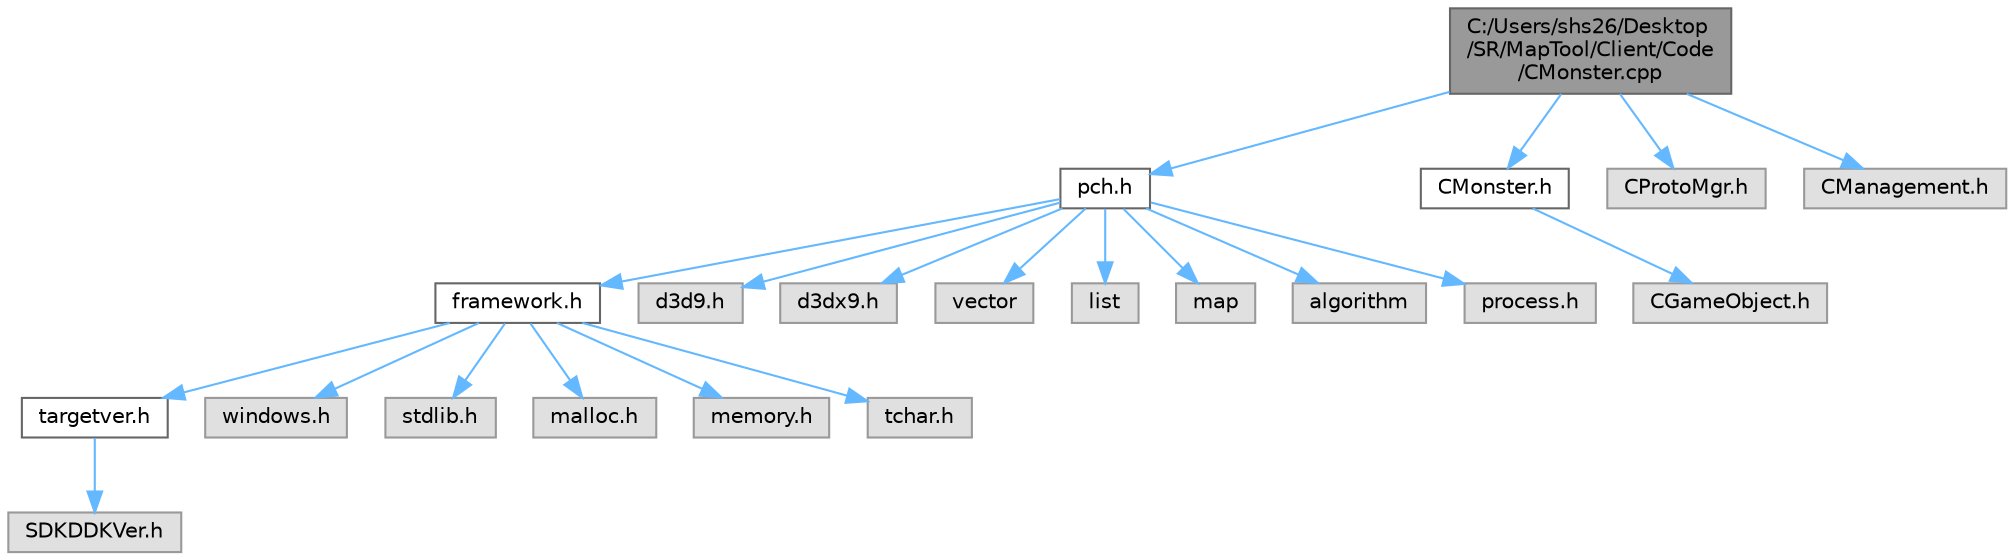 digraph "C:/Users/shs26/Desktop/SR/MapTool/Client/Code/CMonster.cpp"
{
 // LATEX_PDF_SIZE
  bgcolor="transparent";
  edge [fontname=Helvetica,fontsize=10,labelfontname=Helvetica,labelfontsize=10];
  node [fontname=Helvetica,fontsize=10,shape=box,height=0.2,width=0.4];
  Node1 [id="Node000001",label="C:/Users/shs26/Desktop\l/SR/MapTool/Client/Code\l/CMonster.cpp",height=0.2,width=0.4,color="gray40", fillcolor="grey60", style="filled", fontcolor="black",tooltip=" "];
  Node1 -> Node2 [id="edge21_Node000001_Node000002",color="steelblue1",style="solid",tooltip=" "];
  Node2 [id="Node000002",label="pch.h",height=0.2,width=0.4,color="grey40", fillcolor="white", style="filled",URL="$pch_8h.html",tooltip=" "];
  Node2 -> Node3 [id="edge22_Node000002_Node000003",color="steelblue1",style="solid",tooltip=" "];
  Node3 [id="Node000003",label="framework.h",height=0.2,width=0.4,color="grey40", fillcolor="white", style="filled",URL="$framework_8h.html",tooltip=" "];
  Node3 -> Node4 [id="edge23_Node000003_Node000004",color="steelblue1",style="solid",tooltip=" "];
  Node4 [id="Node000004",label="targetver.h",height=0.2,width=0.4,color="grey40", fillcolor="white", style="filled",URL="$targetver_8h.html",tooltip=" "];
  Node4 -> Node5 [id="edge24_Node000004_Node000005",color="steelblue1",style="solid",tooltip=" "];
  Node5 [id="Node000005",label="SDKDDKVer.h",height=0.2,width=0.4,color="grey60", fillcolor="#E0E0E0", style="filled",tooltip=" "];
  Node3 -> Node6 [id="edge25_Node000003_Node000006",color="steelblue1",style="solid",tooltip=" "];
  Node6 [id="Node000006",label="windows.h",height=0.2,width=0.4,color="grey60", fillcolor="#E0E0E0", style="filled",tooltip=" "];
  Node3 -> Node7 [id="edge26_Node000003_Node000007",color="steelblue1",style="solid",tooltip=" "];
  Node7 [id="Node000007",label="stdlib.h",height=0.2,width=0.4,color="grey60", fillcolor="#E0E0E0", style="filled",tooltip=" "];
  Node3 -> Node8 [id="edge27_Node000003_Node000008",color="steelblue1",style="solid",tooltip=" "];
  Node8 [id="Node000008",label="malloc.h",height=0.2,width=0.4,color="grey60", fillcolor="#E0E0E0", style="filled",tooltip=" "];
  Node3 -> Node9 [id="edge28_Node000003_Node000009",color="steelblue1",style="solid",tooltip=" "];
  Node9 [id="Node000009",label="memory.h",height=0.2,width=0.4,color="grey60", fillcolor="#E0E0E0", style="filled",tooltip=" "];
  Node3 -> Node10 [id="edge29_Node000003_Node000010",color="steelblue1",style="solid",tooltip=" "];
  Node10 [id="Node000010",label="tchar.h",height=0.2,width=0.4,color="grey60", fillcolor="#E0E0E0", style="filled",tooltip=" "];
  Node2 -> Node11 [id="edge30_Node000002_Node000011",color="steelblue1",style="solid",tooltip=" "];
  Node11 [id="Node000011",label="d3d9.h",height=0.2,width=0.4,color="grey60", fillcolor="#E0E0E0", style="filled",tooltip=" "];
  Node2 -> Node12 [id="edge31_Node000002_Node000012",color="steelblue1",style="solid",tooltip=" "];
  Node12 [id="Node000012",label="d3dx9.h",height=0.2,width=0.4,color="grey60", fillcolor="#E0E0E0", style="filled",tooltip=" "];
  Node2 -> Node13 [id="edge32_Node000002_Node000013",color="steelblue1",style="solid",tooltip=" "];
  Node13 [id="Node000013",label="vector",height=0.2,width=0.4,color="grey60", fillcolor="#E0E0E0", style="filled",tooltip=" "];
  Node2 -> Node14 [id="edge33_Node000002_Node000014",color="steelblue1",style="solid",tooltip=" "];
  Node14 [id="Node000014",label="list",height=0.2,width=0.4,color="grey60", fillcolor="#E0E0E0", style="filled",tooltip=" "];
  Node2 -> Node15 [id="edge34_Node000002_Node000015",color="steelblue1",style="solid",tooltip=" "];
  Node15 [id="Node000015",label="map",height=0.2,width=0.4,color="grey60", fillcolor="#E0E0E0", style="filled",tooltip=" "];
  Node2 -> Node16 [id="edge35_Node000002_Node000016",color="steelblue1",style="solid",tooltip=" "];
  Node16 [id="Node000016",label="algorithm",height=0.2,width=0.4,color="grey60", fillcolor="#E0E0E0", style="filled",tooltip=" "];
  Node2 -> Node17 [id="edge36_Node000002_Node000017",color="steelblue1",style="solid",tooltip=" "];
  Node17 [id="Node000017",label="process.h",height=0.2,width=0.4,color="grey60", fillcolor="#E0E0E0", style="filled",tooltip=" "];
  Node1 -> Node18 [id="edge37_Node000001_Node000018",color="steelblue1",style="solid",tooltip=" "];
  Node18 [id="Node000018",label="CMonster.h",height=0.2,width=0.4,color="grey40", fillcolor="white", style="filled",URL="$_c_monster_8h.html",tooltip=" "];
  Node18 -> Node19 [id="edge38_Node000018_Node000019",color="steelblue1",style="solid",tooltip=" "];
  Node19 [id="Node000019",label="CGameObject.h",height=0.2,width=0.4,color="grey60", fillcolor="#E0E0E0", style="filled",tooltip=" "];
  Node1 -> Node20 [id="edge39_Node000001_Node000020",color="steelblue1",style="solid",tooltip=" "];
  Node20 [id="Node000020",label="CProtoMgr.h",height=0.2,width=0.4,color="grey60", fillcolor="#E0E0E0", style="filled",tooltip=" "];
  Node1 -> Node21 [id="edge40_Node000001_Node000021",color="steelblue1",style="solid",tooltip=" "];
  Node21 [id="Node000021",label="CManagement.h",height=0.2,width=0.4,color="grey60", fillcolor="#E0E0E0", style="filled",tooltip=" "];
}
